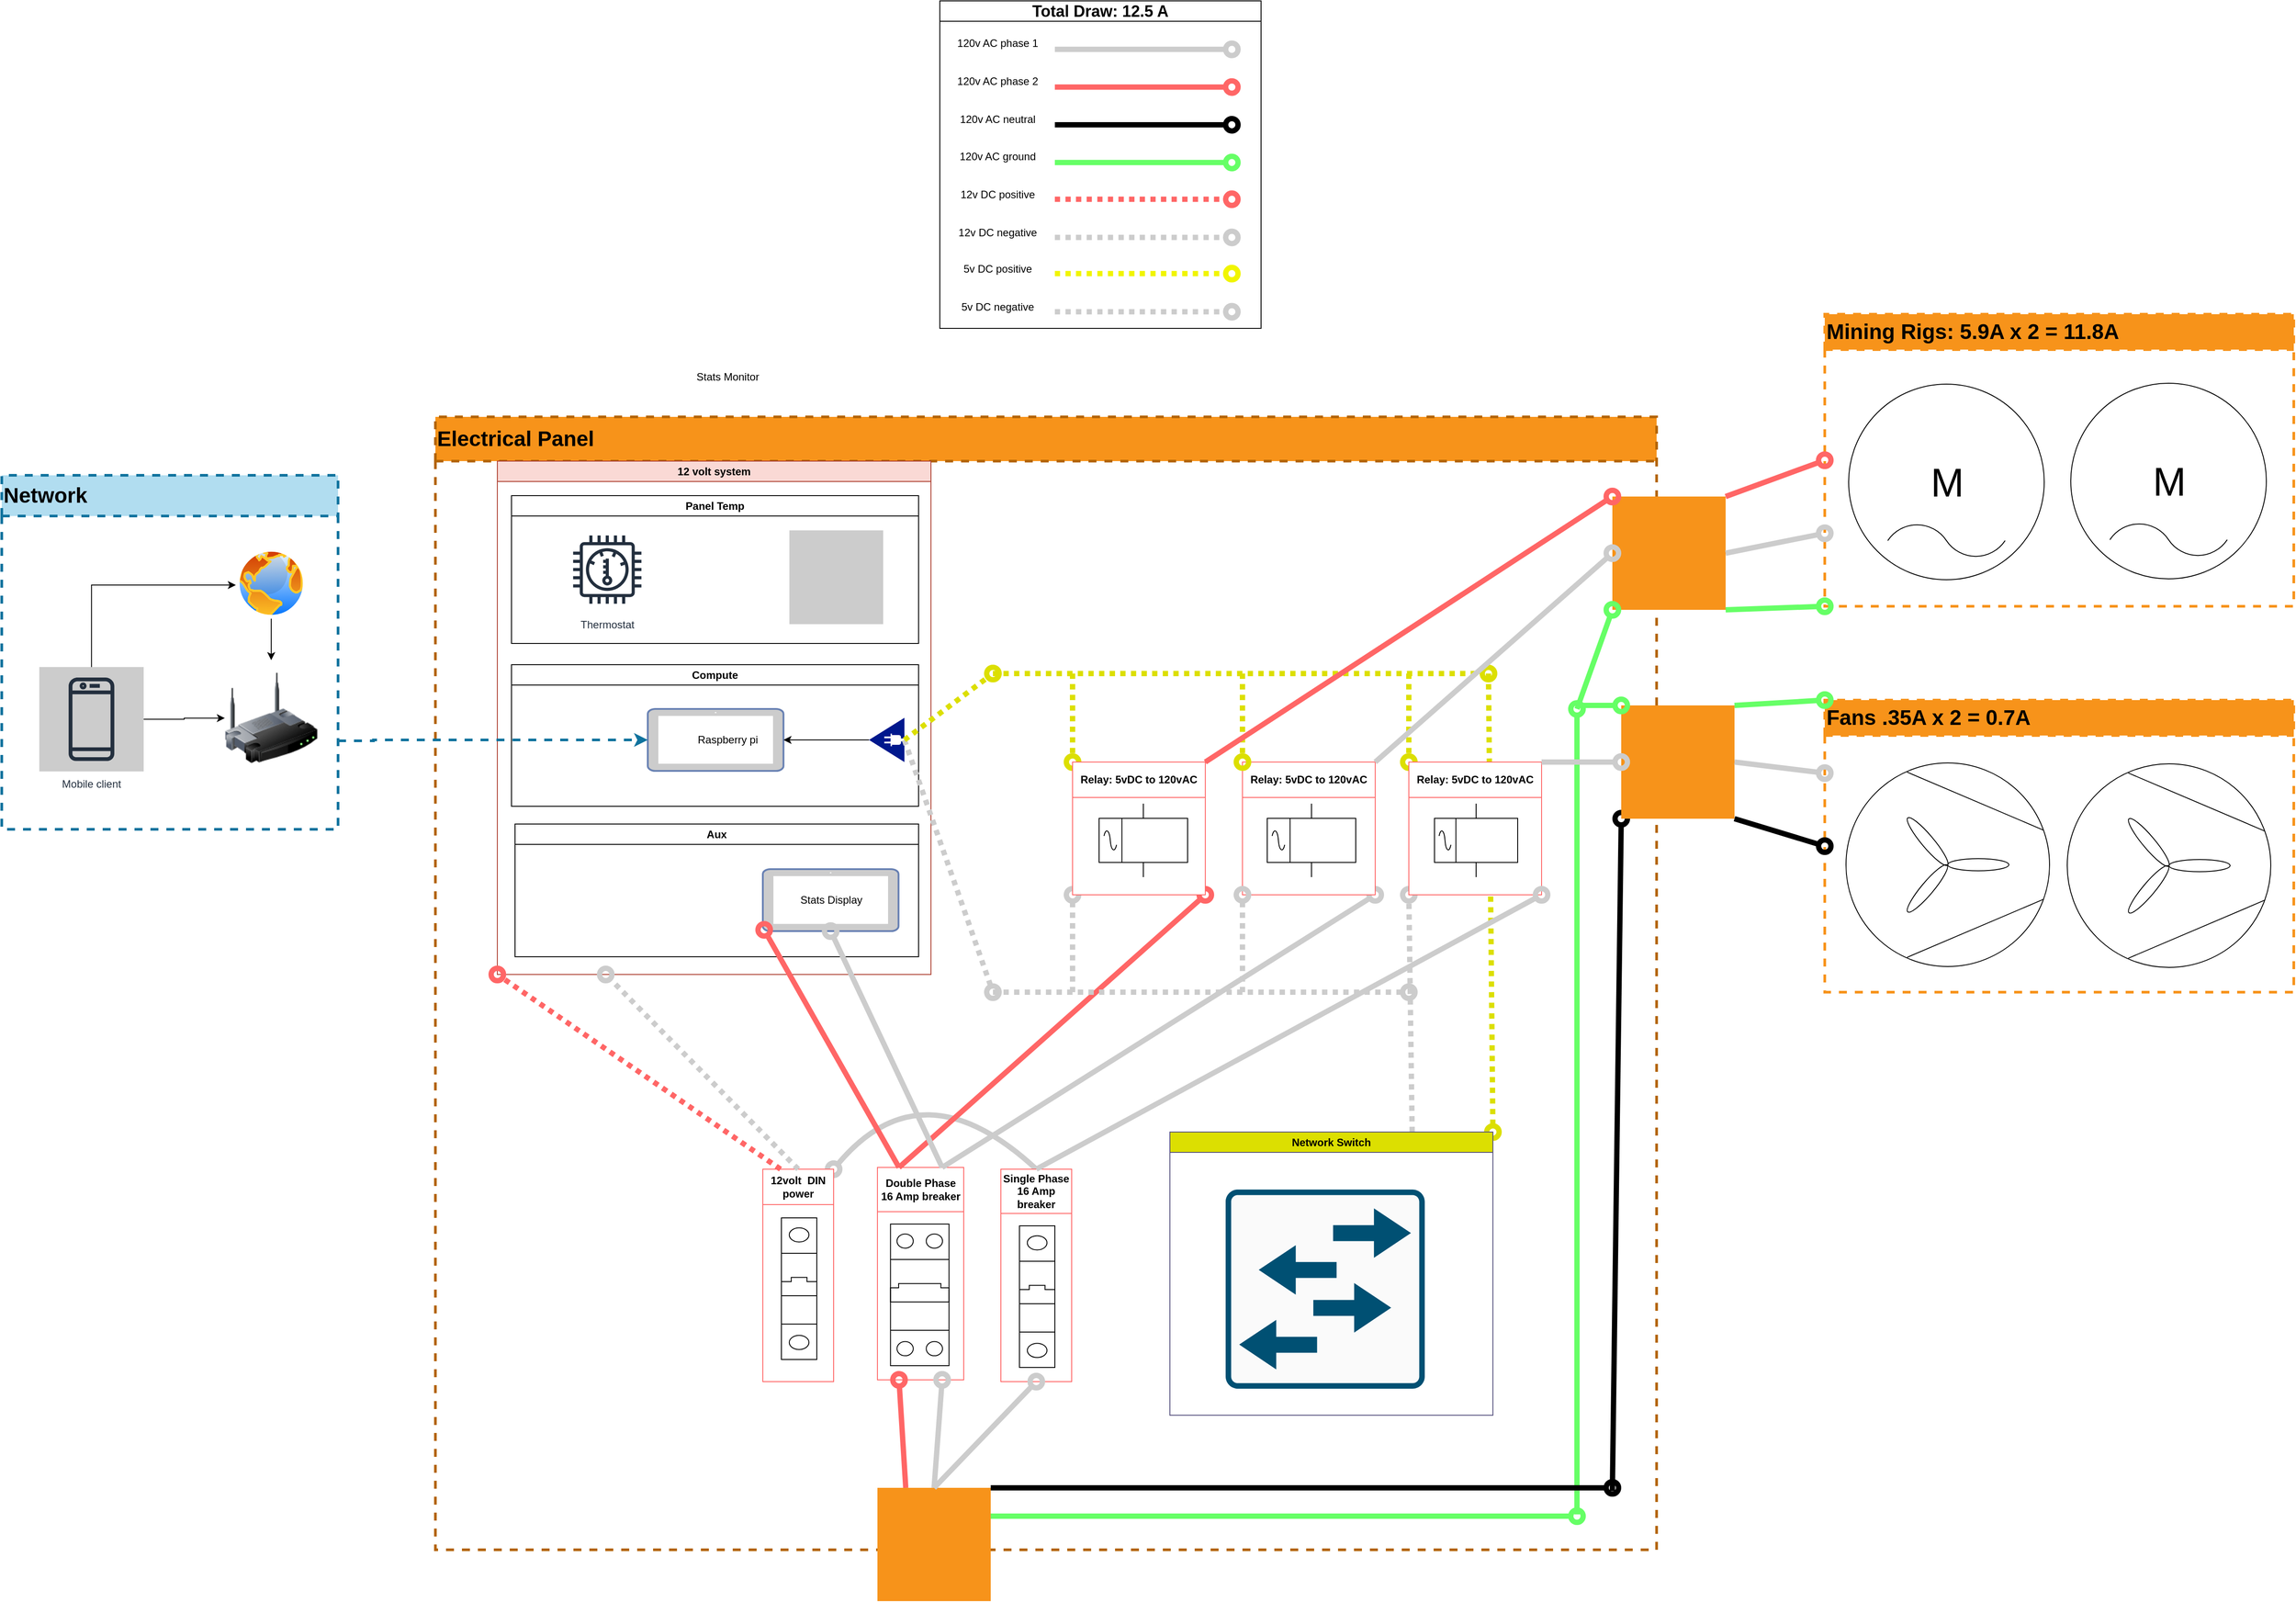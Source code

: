 <mxfile version="22.1.8" type="github">
  <diagram name="Page-1" id="OB3lblQsoEeNs6UiwVJ4">
    <mxGraphModel dx="4908" dy="3341" grid="1" gridSize="10" guides="1" tooltips="1" connect="1" arrows="1" fold="0" page="1" pageScale="1" pageWidth="850" pageHeight="1100" math="0" shadow="0">
      <root>
        <mxCell id="0" />
        <mxCell id="1" parent="0" />
        <mxCell id="lbqxTx1LKzCst7jdHqX2-164" value="&lt;b style=&quot;border-color: var(--border-color); font-size: 18px;&quot;&gt;Total Draw: 12.5 A&lt;/b&gt;" style="swimlane;whiteSpace=wrap;html=1;container=0;swimlaneFillColor=default;movable=0;resizable=0;rotatable=0;deletable=0;editable=0;locked=1;connectable=0;" vertex="1" parent="1">
          <mxGeometry x="-840" y="-1320" width="363" height="370" as="geometry" />
        </mxCell>
        <mxCell id="lbqxTx1LKzCst7jdHqX2-200" value="&lt;font style=&quot;font-size: 24px;&quot;&gt;Electrical Panel&lt;/font&gt;" style="swimlane;whiteSpace=wrap;html=1;dashed=1;strokeColor=#b46504;strokeWidth=3;align=left;swimlaneFillColor=default;startSize=50;fillColor=#F7931A;movable=1;resizable=1;rotatable=1;deletable=1;editable=1;locked=0;connectable=1;" vertex="1" parent="1">
          <mxGeometry x="-1410" y="-850" width="1380" height="1280" as="geometry" />
        </mxCell>
        <mxCell id="lbqxTx1LKzCst7jdHqX2-257" value="" style="edgeStyle=none;orthogonalLoop=1;jettySize=auto;html=1;rounded=0;endArrow=oval;startSize=14;endSize=14;sourcePerimeterSpacing=8;targetPerimeterSpacing=8;curved=1;strokeWidth=6;endFill=0;fillColor=none;strokeColor=#CCCCCC;shadow=0;entryX=1;entryY=0;entryDx=0;entryDy=0;exitX=0.5;exitY=0;exitDx=0;exitDy=0;" edge="1" parent="lbqxTx1LKzCst7jdHqX2-200" source="lbqxTx1LKzCst7jdHqX2-246" target="lbqxTx1LKzCst7jdHqX2-225">
          <mxGeometry width="140" relative="1" as="geometry">
            <mxPoint x="284" y="830" as="sourcePoint" />
            <mxPoint x="70" y="600" as="targetPoint" />
            <Array as="points">
              <mxPoint x="550" y="730" />
            </Array>
          </mxGeometry>
        </mxCell>
        <mxCell id="lbqxTx1LKzCst7jdHqX2-222" value="12 volt system" style="swimlane;whiteSpace=wrap;html=1;strokeColor=#ae4132;fillColor=#fad9d5;swimlaneFillColor=default;movable=1;resizable=1;rotatable=1;deletable=1;editable=1;locked=0;connectable=1;" vertex="1" parent="lbqxTx1LKzCst7jdHqX2-200">
          <mxGeometry x="70" y="50" width="490" height="580" as="geometry" />
        </mxCell>
        <mxCell id="lbqxTx1LKzCst7jdHqX2-198" value="Panel Temp" style="swimlane;whiteSpace=wrap;html=1;container=0;" vertex="1" parent="lbqxTx1LKzCst7jdHqX2-222">
          <mxGeometry x="16" y="39" width="460" height="167.05" as="geometry" />
        </mxCell>
        <mxCell id="lbqxTx1LKzCst7jdHqX2-199" value="Thermostat" style="sketch=0;outlineConnect=0;fontColor=#232F3E;gradientColor=none;strokeColor=#232F3E;fillColor=#ffffff;dashed=0;verticalLabelPosition=bottom;verticalAlign=top;align=center;html=1;fontSize=12;fontStyle=0;aspect=fixed;shape=mxgraph.aws4.resourceIcon;resIcon=mxgraph.aws4.thermostat;container=0;" vertex="1" parent="lbqxTx1LKzCst7jdHqX2-198">
          <mxGeometry x="60" y="35.3" width="96.45" height="96.45" as="geometry" />
        </mxCell>
        <mxCell id="lbqxTx1LKzCst7jdHqX2-175" value="" style="shape=image;html=1;verticalAlign=top;verticalLabelPosition=bottom;labelBackgroundColor=#ffffff;imageAspect=0;aspect=fixed;image=https://cdn1.iconfinder.com/data/icons/bootstrap-vol-2/16/fan-128.png;imageBackground=#CCCCCC;container=0;" vertex="1" parent="lbqxTx1LKzCst7jdHqX2-198">
          <mxGeometry x="314" y="39.22" width="106" height="106" as="geometry" />
        </mxCell>
        <mxCell id="lbqxTx1LKzCst7jdHqX2-197" value="" style="group" vertex="1" connectable="0" parent="lbqxTx1LKzCst7jdHqX2-222">
          <mxGeometry x="16" y="230" width="460" height="160" as="geometry" />
        </mxCell>
        <mxCell id="lbqxTx1LKzCst7jdHqX2-193" value="Compute" style="swimlane;whiteSpace=wrap;html=1;" vertex="1" parent="lbqxTx1LKzCst7jdHqX2-197">
          <mxGeometry width="460.0" height="160" as="geometry" />
        </mxCell>
        <mxCell id="lbqxTx1LKzCst7jdHqX2-191" value="" style="sketch=0;aspect=fixed;pointerEvents=1;shadow=0;dashed=0;html=1;strokeColor=none;labelPosition=center;verticalLabelPosition=bottom;verticalAlign=top;align=center;fillColor=#00188D;shape=mxgraph.mscae.enterprise.plug_and_play;rotation=-180;" vertex="1" parent="lbqxTx1LKzCst7jdHqX2-193">
          <mxGeometry x="404.0" y="60.0" width="40" height="50" as="geometry" />
        </mxCell>
        <mxCell id="lbqxTx1LKzCst7jdHqX2-180" value="" style="fontColor=#0066CC;verticalAlign=top;verticalLabelPosition=bottom;labelPosition=center;align=center;html=1;outlineConnect=0;fillColor=#CCCCCC;strokeColor=#6881B3;gradientColor=none;gradientDirection=north;strokeWidth=2;shape=mxgraph.networks.tablet;movable=1;resizable=1;rotatable=1;deletable=1;editable=1;locked=0;connectable=1;" vertex="1" parent="lbqxTx1LKzCst7jdHqX2-193">
          <mxGeometry x="154.001" y="50" width="153.333" height="70" as="geometry" />
        </mxCell>
        <mxCell id="lbqxTx1LKzCst7jdHqX2-319" style="edgeStyle=orthogonalEdgeStyle;rounded=0;orthogonalLoop=1;jettySize=auto;html=1;exitX=1;exitY=0.5;exitDx=0;exitDy=0;exitPerimeter=0;entryX=1;entryY=0.5;entryDx=0;entryDy=0;entryPerimeter=0;" edge="1" parent="lbqxTx1LKzCst7jdHqX2-193" source="lbqxTx1LKzCst7jdHqX2-191" target="lbqxTx1LKzCst7jdHqX2-180">
          <mxGeometry relative="1" as="geometry" />
        </mxCell>
        <mxCell id="lbqxTx1LKzCst7jdHqX2-182" value="" style="group" vertex="1" connectable="0" parent="lbqxTx1LKzCst7jdHqX2-193">
          <mxGeometry x="194.001" y="50.0" width="153.333" height="70" as="geometry" />
        </mxCell>
        <mxCell id="lbqxTx1LKzCst7jdHqX2-181" value="Raspberry pi" style="text;html=1;align=center;verticalAlign=middle;resizable=1;points=[];autosize=1;strokeColor=none;fillColor=none;movable=1;rotatable=1;deletable=1;editable=1;locked=0;connectable=1;" vertex="1" parent="lbqxTx1LKzCst7jdHqX2-182">
          <mxGeometry x="6.67" y="20" width="86.33" height="30" as="geometry" />
        </mxCell>
        <mxCell id="lbqxTx1LKzCst7jdHqX2-232" value="" style="group" vertex="1" connectable="0" parent="lbqxTx1LKzCst7jdHqX2-222">
          <mxGeometry x="20" y="410" width="456" height="150" as="geometry" />
        </mxCell>
        <mxCell id="lbqxTx1LKzCst7jdHqX2-228" value="Aux" style="swimlane;whiteSpace=wrap;html=1;" vertex="1" parent="lbqxTx1LKzCst7jdHqX2-232">
          <mxGeometry width="456.0" height="150" as="geometry" />
        </mxCell>
        <mxCell id="lbqxTx1LKzCst7jdHqX2-286" value="" style="group" vertex="1" connectable="0" parent="lbqxTx1LKzCst7jdHqX2-228">
          <mxGeometry x="280.001" y="51" width="153.333" height="70" as="geometry" />
        </mxCell>
        <mxCell id="lbqxTx1LKzCst7jdHqX2-287" value="" style="fontColor=#0066CC;verticalAlign=top;verticalLabelPosition=bottom;labelPosition=center;align=center;html=1;outlineConnect=0;fillColor=#CCCCCC;strokeColor=#6881B3;gradientColor=none;gradientDirection=north;strokeWidth=2;shape=mxgraph.networks.tablet;movable=1;resizable=1;rotatable=1;deletable=1;editable=1;locked=0;connectable=1;" vertex="1" parent="lbqxTx1LKzCst7jdHqX2-286">
          <mxGeometry width="153.333" height="70" as="geometry" />
        </mxCell>
        <mxCell id="lbqxTx1LKzCst7jdHqX2-288" value="Stats Display" style="text;html=1;align=center;verticalAlign=middle;resizable=1;points=[];autosize=1;strokeColor=none;fillColor=none;movable=1;rotatable=1;deletable=1;editable=1;locked=0;connectable=1;" vertex="1" parent="lbqxTx1LKzCst7jdHqX2-286">
          <mxGeometry x="31.667" y="20" width="90" height="30" as="geometry" />
        </mxCell>
        <mxCell id="lbqxTx1LKzCst7jdHqX2-53" value="" style="edgeStyle=none;orthogonalLoop=1;jettySize=auto;html=1;rounded=0;endArrow=oval;startSize=14;endSize=14;sourcePerimeterSpacing=8;targetPerimeterSpacing=8;curved=1;strokeWidth=6;endFill=0;strokeColor=#CCCCCC;fillColor=#f5f5f5;dashed=1;entryX=0;entryY=1;entryDx=0;entryDy=0;dashPattern=1 1;" edge="1" parent="lbqxTx1LKzCst7jdHqX2-200" target="lbqxTx1LKzCst7jdHqX2-260">
          <mxGeometry width="140" relative="1" as="geometry">
            <mxPoint x="720" y="650" as="sourcePoint" />
            <mxPoint x="920" y="781.76" as="targetPoint" />
            <Array as="points" />
          </mxGeometry>
        </mxCell>
        <mxCell id="lbqxTx1LKzCst7jdHqX2-55" value="" style="edgeStyle=none;orthogonalLoop=1;jettySize=auto;html=1;rounded=0;endArrow=oval;startSize=14;endSize=14;sourcePerimeterSpacing=8;targetPerimeterSpacing=8;curved=1;strokeWidth=6;endFill=0;strokeColor=#CCCCCC;fillColor=#f5f5f5;dashed=1;entryX=0;entryY=1;entryDx=0;entryDy=0;dashPattern=1 1;exitX=0.75;exitY=0;exitDx=0;exitDy=0;" edge="1" parent="lbqxTx1LKzCst7jdHqX2-200" source="lbqxTx1LKzCst7jdHqX2-316" target="lbqxTx1LKzCst7jdHqX2-275">
          <mxGeometry width="140" relative="1" as="geometry">
            <mxPoint x="1100" y="650" as="sourcePoint" />
            <mxPoint x="1316" y="671.76" as="targetPoint" />
            <Array as="points" />
          </mxGeometry>
        </mxCell>
        <mxCell id="lbqxTx1LKzCst7jdHqX2-56" value="" style="edgeStyle=none;orthogonalLoop=1;jettySize=auto;html=1;rounded=0;endArrow=oval;startSize=14;endSize=14;sourcePerimeterSpacing=8;targetPerimeterSpacing=8;curved=1;strokeWidth=6;endFill=0;strokeColor=#DCDF01;fillColor=#f5f5f5;dashed=1;entryX=0;entryY=0;entryDx=0;entryDy=0;dashPattern=1 1;" edge="1" parent="lbqxTx1LKzCst7jdHqX2-200" target="lbqxTx1LKzCst7jdHqX2-260">
          <mxGeometry width="140" relative="1" as="geometry">
            <mxPoint x="720" y="290" as="sourcePoint" />
            <mxPoint x="818" y="740.76" as="targetPoint" />
            <Array as="points" />
          </mxGeometry>
        </mxCell>
        <mxCell id="lbqxTx1LKzCst7jdHqX2-60" value="" style="edgeStyle=none;orthogonalLoop=1;jettySize=auto;html=1;rounded=0;endArrow=oval;startSize=14;endSize=14;sourcePerimeterSpacing=8;targetPerimeterSpacing=8;curved=1;strokeWidth=6;endFill=0;strokeColor=#DCDF01;fillColor=#f5f5f5;dashed=1;entryX=0;entryY=0;entryDx=0;entryDy=0;dashPattern=1 1;" edge="1" parent="lbqxTx1LKzCst7jdHqX2-200" target="lbqxTx1LKzCst7jdHqX2-275">
          <mxGeometry width="140" relative="1" as="geometry">
            <mxPoint x="1100" y="290" as="sourcePoint" />
            <mxPoint x="1214" y="671.76" as="targetPoint" />
            <Array as="points" />
          </mxGeometry>
        </mxCell>
        <mxCell id="lbqxTx1LKzCst7jdHqX2-245" value="" style="group" vertex="1" connectable="0" parent="lbqxTx1LKzCst7jdHqX2-200">
          <mxGeometry x="639" y="850" width="80" height="240" as="geometry" />
        </mxCell>
        <mxCell id="lbqxTx1LKzCst7jdHqX2-246" value="Single Phase&lt;br&gt;16 Amp breaker" style="swimlane;whiteSpace=wrap;html=1;startSize=50;fillColor=default;strokeColor=#FF6666;swimlaneFillColor=default;" vertex="1" parent="lbqxTx1LKzCst7jdHqX2-245">
          <mxGeometry width="80" height="240" as="geometry" />
        </mxCell>
        <mxCell id="lbqxTx1LKzCst7jdHqX2-247" value="" style="verticalLabelPosition=bottom;dashed=0;shadow=0;html=1;align=center;verticalAlign=top;shape=mxgraph.cabinets.cb_1p;fillColor=default;strokeColor=default;swimlaneFillColor=default;" vertex="1" parent="lbqxTx1LKzCst7jdHqX2-245">
          <mxGeometry x="21" y="64" width="40" height="160" as="geometry" />
        </mxCell>
        <mxCell id="lbqxTx1LKzCst7jdHqX2-248" value="0" style="group" vertex="1" connectable="0" parent="lbqxTx1LKzCst7jdHqX2-200">
          <mxGeometry x="497.52" y="848" width="97.48" height="240" as="geometry" />
        </mxCell>
        <mxCell id="lbqxTx1LKzCst7jdHqX2-249" value="Double Phase&lt;br&gt;16 Amp breaker" style="swimlane;whiteSpace=wrap;html=1;startSize=50;fillColor=default;strokeColor=#FF6666;swimlaneFillColor=default;" vertex="1" parent="lbqxTx1LKzCst7jdHqX2-248">
          <mxGeometry x="2" width="97.48" height="240" as="geometry" />
        </mxCell>
        <mxCell id="lbqxTx1LKzCst7jdHqX2-37" value="" style="edgeStyle=none;orthogonalLoop=1;jettySize=auto;html=1;rounded=0;endArrow=oval;startSize=14;endSize=14;sourcePerimeterSpacing=8;targetPerimeterSpacing=8;curved=1;strokeWidth=6;endFill=0;fillColor=none;strokeColor=#FF6666;shadow=0;exitX=0.25;exitY=0;exitDx=0;exitDy=0;entryX=1;entryY=1;entryDx=0;entryDy=0;" edge="1" parent="lbqxTx1LKzCst7jdHqX2-200" source="lbqxTx1LKzCst7jdHqX2-249" target="lbqxTx1LKzCst7jdHqX2-260">
          <mxGeometry width="140" relative="1" as="geometry">
            <mxPoint x="950" y="975" as="sourcePoint" />
            <mxPoint x="760" y="590" as="targetPoint" />
            <Array as="points" />
          </mxGeometry>
        </mxCell>
        <mxCell id="lbqxTx1LKzCst7jdHqX2-38" value="" style="edgeStyle=none;orthogonalLoop=1;jettySize=auto;html=1;rounded=0;endArrow=oval;startSize=14;endSize=14;sourcePerimeterSpacing=8;targetPerimeterSpacing=8;curved=1;strokeWidth=6;endFill=0;fillColor=none;strokeColor=#CCCCCC;shadow=0;exitX=0.75;exitY=0;exitDx=0;exitDy=0;entryX=1;entryY=1;entryDx=0;entryDy=0;" edge="1" parent="lbqxTx1LKzCst7jdHqX2-200" source="lbqxTx1LKzCst7jdHqX2-249" target="lbqxTx1LKzCst7jdHqX2-271">
          <mxGeometry width="140" relative="1" as="geometry">
            <mxPoint x="990" y="980" as="sourcePoint" />
            <mxPoint x="1100" y="880" as="targetPoint" />
            <Array as="points" />
          </mxGeometry>
        </mxCell>
        <mxCell id="lbqxTx1LKzCst7jdHqX2-241" value="" style="group" vertex="1" connectable="0" parent="lbqxTx1LKzCst7jdHqX2-200">
          <mxGeometry x="370" y="850" width="80" height="240" as="geometry" />
        </mxCell>
        <mxCell id="lbqxTx1LKzCst7jdHqX2-225" value="12volt&amp;nbsp; DIN power" style="swimlane;whiteSpace=wrap;html=1;startSize=40;fillColor=default;strokeColor=#FF6666;swimlaneFillColor=default;" vertex="1" parent="lbqxTx1LKzCst7jdHqX2-241">
          <mxGeometry width="80" height="240" as="geometry" />
        </mxCell>
        <mxCell id="lbqxTx1LKzCst7jdHqX2-238" value="" style="verticalLabelPosition=bottom;dashed=0;shadow=0;html=1;align=center;verticalAlign=top;shape=mxgraph.cabinets.cb_1p;fillColor=default;strokeColor=default;swimlaneFillColor=default;" vertex="1" parent="lbqxTx1LKzCst7jdHqX2-241">
          <mxGeometry x="21" y="55" width="40" height="160" as="geometry" />
        </mxCell>
        <mxCell id="lbqxTx1LKzCst7jdHqX2-258" value="" style="edgeStyle=none;orthogonalLoop=1;jettySize=auto;html=1;rounded=0;endArrow=oval;startSize=14;endSize=14;sourcePerimeterSpacing=8;targetPerimeterSpacing=8;curved=1;strokeWidth=6;endFill=0;strokeColor=#FF6666;fillColor=#f5f5f5;dashed=1;dashPattern=1 1;exitX=0.25;exitY=0;exitDx=0;exitDy=0;entryX=0;entryY=1;entryDx=0;entryDy=0;" edge="1" parent="lbqxTx1LKzCst7jdHqX2-200" source="lbqxTx1LKzCst7jdHqX2-225" target="lbqxTx1LKzCst7jdHqX2-222">
          <mxGeometry width="140" relative="1" as="geometry">
            <mxPoint x="90" y="790" as="sourcePoint" />
            <mxPoint x="120" y="680" as="targetPoint" />
            <Array as="points" />
          </mxGeometry>
        </mxCell>
        <mxCell id="lbqxTx1LKzCst7jdHqX2-259" value="" style="edgeStyle=none;orthogonalLoop=1;jettySize=auto;html=1;rounded=0;endArrow=oval;startSize=14;endSize=14;sourcePerimeterSpacing=8;targetPerimeterSpacing=8;curved=1;strokeWidth=6;endFill=0;strokeColor=#CCCCCC;fillColor=#f5f5f5;dashed=1;dashPattern=1 1;exitX=0.5;exitY=0;exitDx=0;exitDy=0;entryX=0.25;entryY=1;entryDx=0;entryDy=0;" edge="1" parent="lbqxTx1LKzCst7jdHqX2-200" source="lbqxTx1LKzCst7jdHqX2-225" target="lbqxTx1LKzCst7jdHqX2-222">
          <mxGeometry width="140" relative="1" as="geometry">
            <mxPoint x="200" y="735.88" as="sourcePoint" />
            <mxPoint x="160" y="670" as="targetPoint" />
            <Array as="points" />
          </mxGeometry>
        </mxCell>
        <mxCell id="lbqxTx1LKzCst7jdHqX2-260" value="Relay: 5vDC to 120vAC" style="swimlane;whiteSpace=wrap;html=1;startSize=40;swimlaneFillColor=default;strokeColor=#FF6666;" vertex="1" parent="lbqxTx1LKzCst7jdHqX2-200">
          <mxGeometry x="720" y="390" width="150" height="150" as="geometry" />
        </mxCell>
        <mxCell id="lbqxTx1LKzCst7jdHqX2-271" value="Relay: 5vDC to 120vAC" style="swimlane;whiteSpace=wrap;html=1;startSize=40;swimlaneFillColor=default;strokeColor=#FF6666;" vertex="1" parent="lbqxTx1LKzCst7jdHqX2-200">
          <mxGeometry x="912" y="390" width="150" height="150" as="geometry" />
        </mxCell>
        <mxCell id="lbqxTx1LKzCst7jdHqX2-272" value="" style="pointerEvents=1;verticalLabelPosition=bottom;shadow=0;dashed=0;align=center;html=1;verticalAlign=top;shape=mxgraph.electrical.electro-mechanical.relay;swimlaneFillColor=default;strokeColor=#000000;" vertex="1" parent="lbqxTx1LKzCst7jdHqX2-200">
          <mxGeometry x="940" y="437" width="100" height="83" as="geometry" />
        </mxCell>
        <mxCell id="lbqxTx1LKzCst7jdHqX2-273" value="" style="edgeStyle=none;orthogonalLoop=1;jettySize=auto;html=1;rounded=0;endArrow=oval;startSize=14;endSize=14;sourcePerimeterSpacing=8;targetPerimeterSpacing=8;curved=1;strokeWidth=6;endFill=0;strokeColor=#DCDF01;fillColor=#f5f5f5;dashed=1;entryX=0;entryY=0;entryDx=0;entryDy=0;dashPattern=1 1;" edge="1" parent="lbqxTx1LKzCst7jdHqX2-200" target="lbqxTx1LKzCst7jdHqX2-271">
          <mxGeometry width="140" relative="1" as="geometry">
            <mxPoint x="912" y="290" as="sourcePoint" />
            <mxPoint x="922" y="330" as="targetPoint" />
            <Array as="points" />
          </mxGeometry>
        </mxCell>
        <mxCell id="lbqxTx1LKzCst7jdHqX2-274" value="" style="edgeStyle=none;orthogonalLoop=1;jettySize=auto;html=1;rounded=0;endArrow=oval;startSize=14;endSize=14;sourcePerimeterSpacing=8;targetPerimeterSpacing=8;curved=1;strokeWidth=6;endFill=0;strokeColor=#CCCCCC;fillColor=#f5f5f5;dashed=1;entryX=0;entryY=1;entryDx=0;entryDy=0;dashPattern=1 1;" edge="1" parent="lbqxTx1LKzCst7jdHqX2-200" target="lbqxTx1LKzCst7jdHqX2-271">
          <mxGeometry width="140" relative="1" as="geometry">
            <mxPoint x="912" y="650" as="sourcePoint" />
            <mxPoint x="712" y="550" as="targetPoint" />
            <Array as="points" />
          </mxGeometry>
        </mxCell>
        <mxCell id="lbqxTx1LKzCst7jdHqX2-277" value="" style="edgeStyle=none;orthogonalLoop=1;jettySize=auto;html=1;rounded=0;endArrow=oval;startSize=14;endSize=14;sourcePerimeterSpacing=8;targetPerimeterSpacing=8;curved=1;strokeWidth=6;endFill=0;strokeColor=#DCDF01;fillColor=#f5f5f5;dashed=1;dashPattern=1 1;" edge="1" parent="lbqxTx1LKzCst7jdHqX2-200">
          <mxGeometry width="140" relative="1" as="geometry">
            <mxPoint x="630" y="290" as="sourcePoint" />
            <mxPoint x="1190" y="290" as="targetPoint" />
            <Array as="points" />
          </mxGeometry>
        </mxCell>
        <mxCell id="lbqxTx1LKzCst7jdHqX2-278" value="" style="edgeStyle=none;orthogonalLoop=1;jettySize=auto;html=1;rounded=0;endArrow=oval;startSize=14;endSize=14;sourcePerimeterSpacing=8;targetPerimeterSpacing=8;curved=1;strokeWidth=6;endFill=0;strokeColor=#CCCCCC;fillColor=#f5f5f5;dashed=1;dashPattern=1 1;" edge="1" parent="lbqxTx1LKzCst7jdHqX2-200">
          <mxGeometry width="140" relative="1" as="geometry">
            <mxPoint x="630" y="650" as="sourcePoint" />
            <mxPoint x="1100" y="650" as="targetPoint" />
            <Array as="points" />
          </mxGeometry>
        </mxCell>
        <mxCell id="lbqxTx1LKzCst7jdHqX2-279" value="" style="edgeStyle=none;orthogonalLoop=1;jettySize=auto;html=1;rounded=0;endArrow=oval;startSize=14;endSize=14;sourcePerimeterSpacing=8;targetPerimeterSpacing=8;curved=1;strokeWidth=6;endFill=0;strokeColor=#CCCCCC;fillColor=#f5f5f5;dashed=1;dashPattern=1 1;exitX=0;exitY=0.5;exitDx=0;exitDy=0;exitPerimeter=0;" edge="1" parent="lbqxTx1LKzCst7jdHqX2-200" source="lbqxTx1LKzCst7jdHqX2-191">
          <mxGeometry width="140" relative="1" as="geometry">
            <mxPoint x="730" y="660" as="sourcePoint" />
            <mxPoint x="630" y="650" as="targetPoint" />
            <Array as="points" />
          </mxGeometry>
        </mxCell>
        <mxCell id="lbqxTx1LKzCst7jdHqX2-318" value="" style="edgeStyle=none;orthogonalLoop=1;jettySize=auto;html=1;rounded=0;endArrow=oval;startSize=14;endSize=14;sourcePerimeterSpacing=8;targetPerimeterSpacing=8;curved=1;strokeWidth=6;endFill=0;strokeColor=#DCDF01;fillColor=#f5f5f5;dashed=1;dashPattern=1 1;entryX=1;entryY=0;entryDx=0;entryDy=0;" edge="1" parent="lbqxTx1LKzCst7jdHqX2-200" target="lbqxTx1LKzCst7jdHqX2-316">
          <mxGeometry width="140" relative="1" as="geometry">
            <mxPoint x="1190" y="290" as="sourcePoint" />
            <mxPoint x="1200" y="750" as="targetPoint" />
            <Array as="points" />
          </mxGeometry>
        </mxCell>
        <mxCell id="lbqxTx1LKzCst7jdHqX2-280" value="" style="edgeStyle=none;orthogonalLoop=1;jettySize=auto;html=1;rounded=0;endArrow=oval;startSize=14;endSize=14;sourcePerimeterSpacing=8;targetPerimeterSpacing=8;curved=1;strokeWidth=6;endFill=0;strokeColor=#DCDF01;fillColor=#f5f5f5;dashed=1;dashPattern=1 1;exitX=0;exitY=0.5;exitDx=0;exitDy=0;exitPerimeter=0;" edge="1" parent="lbqxTx1LKzCst7jdHqX2-200" source="lbqxTx1LKzCst7jdHqX2-191">
          <mxGeometry width="140" relative="1" as="geometry">
            <mxPoint x="640" y="300" as="sourcePoint" />
            <mxPoint x="630" y="290" as="targetPoint" />
            <Array as="points" />
          </mxGeometry>
        </mxCell>
        <mxCell id="lbqxTx1LKzCst7jdHqX2-289" value="" style="edgeStyle=none;orthogonalLoop=1;jettySize=auto;html=1;rounded=0;endArrow=oval;startSize=14;endSize=14;sourcePerimeterSpacing=8;targetPerimeterSpacing=8;curved=1;strokeWidth=6;endFill=0;fillColor=none;strokeColor=#FF6666;shadow=0;entryX=0.01;entryY=0.98;entryDx=0;entryDy=0;entryPerimeter=0;exitX=0.25;exitY=0;exitDx=0;exitDy=0;" edge="1" parent="lbqxTx1LKzCst7jdHqX2-200" source="lbqxTx1LKzCst7jdHqX2-249" target="lbqxTx1LKzCst7jdHqX2-287">
          <mxGeometry width="140" relative="1" as="geometry">
            <mxPoint x="270" y="840" as="sourcePoint" />
            <mxPoint x="880" y="550" as="targetPoint" />
            <Array as="points" />
          </mxGeometry>
        </mxCell>
        <mxCell id="lbqxTx1LKzCst7jdHqX2-290" value="" style="edgeStyle=none;orthogonalLoop=1;jettySize=auto;html=1;rounded=0;endArrow=oval;startSize=14;endSize=14;sourcePerimeterSpacing=8;targetPerimeterSpacing=8;curved=1;strokeWidth=6;endFill=0;fillColor=none;strokeColor=#CCCCCC;shadow=0;entryX=0.5;entryY=1;entryDx=0;entryDy=0;entryPerimeter=0;exitX=0.75;exitY=0;exitDx=0;exitDy=0;" edge="1" parent="lbqxTx1LKzCst7jdHqX2-200" source="lbqxTx1LKzCst7jdHqX2-249" target="lbqxTx1LKzCst7jdHqX2-287">
          <mxGeometry width="140" relative="1" as="geometry">
            <mxPoint x="320" y="830" as="sourcePoint" />
            <mxPoint x="1072" y="550" as="targetPoint" />
            <Array as="points" />
          </mxGeometry>
        </mxCell>
        <mxCell id="lbqxTx1LKzCst7jdHqX2-275" value="Relay: 5vDC to 120vAC" style="swimlane;whiteSpace=wrap;html=1;startSize=40;swimlaneFillColor=default;strokeColor=#FF6666;" vertex="1" parent="lbqxTx1LKzCst7jdHqX2-200">
          <mxGeometry x="1100" y="390" width="150" height="150" as="geometry" />
        </mxCell>
        <mxCell id="lbqxTx1LKzCst7jdHqX2-234" value="" style="shape=image;html=1;verticalAlign=top;verticalLabelPosition=bottom;imageAspect=0;aspect=fixed;image=https://cdn1.iconfinder.com/data/icons/science-technology-outline-24-px/24/Electrical_plug_plug_plug_connector_plug_in_power_plug-128.png;imageBackground=#F7931A;" vertex="1" parent="lbqxTx1LKzCst7jdHqX2-200">
          <mxGeometry x="499.52" y="1210" width="128" height="128" as="geometry" />
        </mxCell>
        <mxCell id="lbqxTx1LKzCst7jdHqX2-276" value="" style="pointerEvents=1;verticalLabelPosition=bottom;shadow=0;dashed=0;align=center;html=1;verticalAlign=top;shape=mxgraph.electrical.electro-mechanical.relay;swimlaneFillColor=default;strokeColor=#000000;" vertex="1" parent="lbqxTx1LKzCst7jdHqX2-200">
          <mxGeometry x="1129" y="437" width="94" height="83" as="geometry" />
        </mxCell>
        <mxCell id="lbqxTx1LKzCst7jdHqX2-18" value="" style="edgeStyle=none;orthogonalLoop=1;jettySize=auto;html=1;rounded=0;endArrow=oval;startSize=14;endSize=14;sourcePerimeterSpacing=8;targetPerimeterSpacing=8;curved=1;strokeWidth=6;endFill=0;fillColor=none;strokeColor=#CCCCCC;shadow=0;entryX=0.75;entryY=1;entryDx=0;entryDy=0;exitX=0.5;exitY=0;exitDx=0;exitDy=0;" edge="1" parent="lbqxTx1LKzCst7jdHqX2-200" source="lbqxTx1LKzCst7jdHqX2-234" target="lbqxTx1LKzCst7jdHqX2-249">
          <mxGeometry width="140" relative="1" as="geometry">
            <mxPoint x="990" y="1270" as="sourcePoint" />
            <mxPoint x="991" y="1170" as="targetPoint" />
            <Array as="points" />
          </mxGeometry>
        </mxCell>
        <mxCell id="lbqxTx1LKzCst7jdHqX2-16" value="" style="edgeStyle=none;orthogonalLoop=1;jettySize=auto;html=1;rounded=0;endArrow=oval;startSize=14;endSize=14;sourcePerimeterSpacing=8;targetPerimeterSpacing=8;curved=1;strokeWidth=6;endFill=0;fillColor=none;strokeColor=#FF6666;shadow=0;entryX=0.25;entryY=1;entryDx=0;entryDy=0;exitX=0.25;exitY=0;exitDx=0;exitDy=0;" edge="1" parent="lbqxTx1LKzCst7jdHqX2-200" source="lbqxTx1LKzCst7jdHqX2-234" target="lbqxTx1LKzCst7jdHqX2-249">
          <mxGeometry width="140" relative="1" as="geometry">
            <mxPoint x="950" y="1230" as="sourcePoint" />
            <mxPoint x="950" y="1170" as="targetPoint" />
            <Array as="points" />
          </mxGeometry>
        </mxCell>
        <mxCell id="lbqxTx1LKzCst7jdHqX2-21" value="" style="edgeStyle=none;orthogonalLoop=1;jettySize=auto;html=1;rounded=0;endArrow=oval;startSize=14;endSize=14;sourcePerimeterSpacing=8;targetPerimeterSpacing=8;curved=1;strokeWidth=6;endFill=0;fillColor=none;strokeColor=#CCCCCC;shadow=0;entryX=0.5;entryY=1;entryDx=0;entryDy=0;exitX=0.5;exitY=0;exitDx=0;exitDy=0;" edge="1" parent="lbqxTx1LKzCst7jdHqX2-200" source="lbqxTx1LKzCst7jdHqX2-234" target="lbqxTx1LKzCst7jdHqX2-246">
          <mxGeometry width="140" relative="1" as="geometry">
            <mxPoint x="1294" y="1270" as="sourcePoint" />
            <mxPoint x="1290" y="1150" as="targetPoint" />
            <Array as="points" />
          </mxGeometry>
        </mxCell>
        <mxCell id="lbqxTx1LKzCst7jdHqX2-316" value="Network Switch" style="swimlane;whiteSpace=wrap;html=1;fillColor=#DCDF01;strokeColor=#56517e;" vertex="1" parent="lbqxTx1LKzCst7jdHqX2-200">
          <mxGeometry x="830" y="808" width="365" height="320" as="geometry" />
        </mxCell>
        <mxCell id="lbqxTx1LKzCst7jdHqX2-317" value="" style="sketch=0;points=[[0.015,0.015,0],[0.985,0.015,0],[0.985,0.985,0],[0.015,0.985,0],[0.25,0,0],[0.5,0,0],[0.75,0,0],[1,0.25,0],[1,0.5,0],[1,0.75,0],[0.75,1,0],[0.5,1,0],[0.25,1,0],[0,0.75,0],[0,0.5,0],[0,0.25,0]];verticalLabelPosition=bottom;html=1;verticalAlign=top;aspect=fixed;align=center;pointerEvents=1;shape=mxgraph.cisco19.rect;prIcon=workgroup_switch;fillColor=#FAFAFA;strokeColor=#005073;" vertex="1" parent="lbqxTx1LKzCst7jdHqX2-316">
          <mxGeometry x="63" y="65" width="225" height="225" as="geometry" />
        </mxCell>
        <mxCell id="lbqxTx1LKzCst7jdHqX2-41" value="" style="edgeStyle=none;orthogonalLoop=1;jettySize=auto;html=1;rounded=0;endArrow=oval;startSize=14;endSize=14;sourcePerimeterSpacing=8;targetPerimeterSpacing=8;curved=1;strokeWidth=6;endFill=0;fillColor=none;strokeColor=#CCCCCC;shadow=0;exitX=0.5;exitY=0;exitDx=0;exitDy=0;entryX=1;entryY=1;entryDx=0;entryDy=0;" edge="1" parent="lbqxTx1LKzCst7jdHqX2-200" source="lbqxTx1LKzCst7jdHqX2-246" target="lbqxTx1LKzCst7jdHqX2-275">
          <mxGeometry width="140" relative="1" as="geometry">
            <mxPoint x="1294.91" y="943" as="sourcePoint" />
            <mxPoint x="1190" y="580" as="targetPoint" />
            <Array as="points" />
          </mxGeometry>
        </mxCell>
        <mxCell id="lbqxTx1LKzCst7jdHqX2-46" value="" style="edgeStyle=none;orthogonalLoop=1;jettySize=auto;html=1;rounded=0;endArrow=oval;startSize=14;endSize=14;sourcePerimeterSpacing=8;targetPerimeterSpacing=8;curved=1;strokeWidth=6;endFill=0;strokeColor=#000000;fillColor=#f5f5f5;entryX=0;entryY=1;entryDx=0;entryDy=0;" edge="1" parent="1" target="lbqxTx1LKzCst7jdHqX2-235">
          <mxGeometry width="140" relative="1" as="geometry">
            <mxPoint x="-80" y="363.72" as="sourcePoint" />
            <mxPoint x="-80" y="-480.0" as="targetPoint" />
            <Array as="points" />
          </mxGeometry>
        </mxCell>
        <mxCell id="lbqxTx1LKzCst7jdHqX2-50" value="" style="edgeStyle=none;orthogonalLoop=1;jettySize=auto;html=1;rounded=0;endArrow=oval;startSize=14;endSize=14;sourcePerimeterSpacing=8;targetPerimeterSpacing=8;curved=1;strokeWidth=6;endFill=0;strokeColor=#66FF66;fillColor=#f5f5f5;exitX=1;exitY=0.25;exitDx=0;exitDy=0;" edge="1" parent="1" source="lbqxTx1LKzCst7jdHqX2-234">
          <mxGeometry width="140" relative="1" as="geometry">
            <mxPoint x="12" y="500" as="sourcePoint" />
            <mxPoint x="-120" y="392" as="targetPoint" />
            <Array as="points" />
          </mxGeometry>
        </mxCell>
        <mxCell id="lbqxTx1LKzCst7jdHqX2-233" value="" style="group;movable=1;resizable=1;rotatable=1;deletable=1;editable=1;locked=0;connectable=1;" vertex="1" connectable="0" parent="1">
          <mxGeometry x="-1900" y="-784" width="380" height="400" as="geometry" />
        </mxCell>
        <mxCell id="lbqxTx1LKzCst7jdHqX2-209" value="&lt;font style=&quot;font-size: 24px;&quot;&gt;Network&lt;/font&gt;" style="swimlane;whiteSpace=wrap;html=1;dashed=1;strokeColor=#10739e;strokeWidth=3;align=left;swimlaneFillColor=default;startSize=46;fillColor=#b1ddf0;movable=1;resizable=1;rotatable=1;deletable=1;editable=1;locked=0;connectable=1;" vertex="1" parent="lbqxTx1LKzCst7jdHqX2-233">
          <mxGeometry width="380" height="400" as="geometry" />
        </mxCell>
        <mxCell id="lbqxTx1LKzCst7jdHqX2-188" style="edgeStyle=orthogonalEdgeStyle;rounded=0;orthogonalLoop=1;jettySize=auto;html=1;entryX=0;entryY=0.5;entryDx=0;entryDy=0;movable=1;resizable=1;rotatable=1;deletable=1;editable=1;locked=0;connectable=1;" edge="1" parent="lbqxTx1LKzCst7jdHqX2-233">
          <mxGeometry relative="1" as="geometry">
            <mxPoint x="101.385" y="218.673" as="sourcePoint" />
            <mxPoint x="264.48" y="124.0" as="targetPoint" />
            <Array as="points">
              <mxPoint x="101" y="124" />
            </Array>
          </mxGeometry>
        </mxCell>
        <mxCell id="lbqxTx1LKzCst7jdHqX2-171" value="Mobile client" style="sketch=0;outlineConnect=0;fontColor=#232F3E;gradientColor=none;strokeColor=#232F3E;fillColor=#CCCCCC;dashed=0;verticalLabelPosition=bottom;verticalAlign=top;align=center;html=1;fontSize=12;fontStyle=0;aspect=fixed;shape=mxgraph.aws4.resourceIcon;resIcon=mxgraph.aws4.mobile_client;container=0;movable=1;resizable=1;rotatable=1;deletable=1;editable=1;locked=0;connectable=1;" vertex="1" parent="lbqxTx1LKzCst7jdHqX2-233">
          <mxGeometry x="42.414" y="216.673" width="117.931" height="117.931" as="geometry" />
        </mxCell>
        <mxCell id="lbqxTx1LKzCst7jdHqX2-184" value="" style="image;html=1;image=img/lib/clip_art/networking/Wireless_Router_128x128.png;container=0;movable=1;resizable=1;rotatable=1;deletable=1;editable=1;locked=0;connectable=1;" vertex="1" parent="lbqxTx1LKzCst7jdHqX2-233">
          <mxGeometry x="252.069" y="208.853" width="104.828" height="130.872" as="geometry" />
        </mxCell>
        <mxCell id="lbqxTx1LKzCst7jdHqX2-219" style="edgeStyle=orthogonalEdgeStyle;rounded=0;orthogonalLoop=1;jettySize=auto;html=1;movable=1;resizable=1;rotatable=1;deletable=1;editable=1;locked=0;connectable=1;" edge="1" parent="lbqxTx1LKzCst7jdHqX2-233" source="lbqxTx1LKzCst7jdHqX2-171" target="lbqxTx1LKzCst7jdHqX2-184">
          <mxGeometry relative="1" as="geometry" />
        </mxCell>
        <mxCell id="lbqxTx1LKzCst7jdHqX2-216" value="" style="edgeStyle=orthogonalEdgeStyle;rounded=0;orthogonalLoop=1;jettySize=auto;html=1;movable=1;resizable=1;rotatable=1;deletable=1;editable=1;locked=0;connectable=1;" edge="1" parent="lbqxTx1LKzCst7jdHqX2-233" target="lbqxTx1LKzCst7jdHqX2-215">
          <mxGeometry relative="1" as="geometry">
            <mxPoint x="304.483" y="102.404" as="sourcePoint" />
            <mxPoint x="304" y="209" as="targetPoint" />
          </mxGeometry>
        </mxCell>
        <mxCell id="lbqxTx1LKzCst7jdHqX2-218" style="edgeStyle=orthogonalEdgeStyle;rounded=0;orthogonalLoop=1;jettySize=auto;html=1;movable=1;resizable=1;rotatable=1;deletable=1;editable=1;locked=0;connectable=1;" edge="1" parent="lbqxTx1LKzCst7jdHqX2-233" source="lbqxTx1LKzCst7jdHqX2-215" target="lbqxTx1LKzCst7jdHqX2-184">
          <mxGeometry relative="1" as="geometry" />
        </mxCell>
        <mxCell id="lbqxTx1LKzCst7jdHqX2-215" value="" style="image;aspect=fixed;perimeter=ellipsePerimeter;html=1;align=center;shadow=0;dashed=0;spacingTop=3;image=img/lib/active_directory/internet_globe.svg;movable=1;resizable=1;rotatable=1;deletable=1;editable=1;locked=0;connectable=1;" vertex="1" parent="lbqxTx1LKzCst7jdHqX2-233">
          <mxGeometry x="264.48" y="82" width="80" height="80" as="geometry" />
        </mxCell>
        <mxCell id="lbqxTx1LKzCst7jdHqX2-235" value="" style="shape=image;html=1;verticalAlign=top;verticalLabelPosition=bottom;imageAspect=0;aspect=fixed;image=https://cdn1.iconfinder.com/data/icons/science-technology-outline-24-px/24/Electrical_plug_plug_plug_connector_plug_in_power_plug-128.png;imageBackground=#F7931A;" vertex="1" parent="1">
          <mxGeometry x="-70" y="-524" width="128" height="128" as="geometry" />
        </mxCell>
        <mxCell id="lbqxTx1LKzCst7jdHqX2-251" value="" style="group" vertex="1" connectable="0" parent="1">
          <mxGeometry x="-895.73" y="62" width="70.25" height="160" as="geometry" />
        </mxCell>
        <mxCell id="lbqxTx1LKzCst7jdHqX2-252" value="" style="verticalLabelPosition=bottom;dashed=0;shadow=0;html=1;align=center;verticalAlign=top;shape=mxgraph.cabinets.cb_2p;" vertex="1" parent="lbqxTx1LKzCst7jdHqX2-251">
          <mxGeometry width="66.118" height="160" as="geometry" />
        </mxCell>
        <mxCell id="lbqxTx1LKzCst7jdHqX2-7" value="" style="pointerEvents=1;verticalLabelPosition=bottom;shadow=0;dashed=0;align=center;html=1;verticalAlign=top;shape=mxgraph.electrical.electro-mechanical.relay;swimlaneFillColor=default;strokeColor=#000000;" vertex="1" parent="1">
          <mxGeometry x="-660" y="-413" width="100" height="83" as="geometry" />
        </mxCell>
        <mxCell id="lbqxTx1LKzCst7jdHqX2-236" value="" style="shape=image;html=1;verticalAlign=top;verticalLabelPosition=bottom;imageAspect=0;aspect=fixed;image=https://cdn1.iconfinder.com/data/icons/science-technology-outline-24-px/24/Electrical_plug_plug_plug_connector_plug_in_power_plug-128.png;imageBackground=#F7931A;" vertex="1" parent="1">
          <mxGeometry x="-80" y="-760" width="128" height="128" as="geometry" />
        </mxCell>
        <mxCell id="lbqxTx1LKzCst7jdHqX2-39" value="" style="edgeStyle=none;orthogonalLoop=1;jettySize=auto;html=1;rounded=0;endArrow=oval;startSize=14;endSize=14;sourcePerimeterSpacing=8;targetPerimeterSpacing=8;curved=1;strokeWidth=6;endFill=0;fillColor=none;strokeColor=#FF6666;shadow=0;entryX=0;entryY=0;entryDx=0;entryDy=0;exitX=1;exitY=0;exitDx=0;exitDy=0;" edge="1" parent="1" source="lbqxTx1LKzCst7jdHqX2-260" target="lbqxTx1LKzCst7jdHqX2-236">
          <mxGeometry width="140" relative="1" as="geometry">
            <mxPoint x="-420" y="-310" as="sourcePoint" />
            <mxPoint x="490" y="-439.69" as="targetPoint" />
            <Array as="points" />
          </mxGeometry>
        </mxCell>
        <mxCell id="lbqxTx1LKzCst7jdHqX2-40" value="" style="edgeStyle=none;orthogonalLoop=1;jettySize=auto;html=1;rounded=0;endArrow=oval;startSize=14;endSize=14;sourcePerimeterSpacing=8;targetPerimeterSpacing=8;curved=1;strokeWidth=6;endFill=0;fillColor=none;strokeColor=#CCCCCC;shadow=0;entryX=0;entryY=0.5;entryDx=0;entryDy=0;exitX=1;exitY=0;exitDx=0;exitDy=0;" edge="1" parent="1" source="lbqxTx1LKzCst7jdHqX2-271" target="lbqxTx1LKzCst7jdHqX2-236">
          <mxGeometry width="140" relative="1" as="geometry">
            <mxPoint x="-330" y="-228.24" as="sourcePoint" />
            <mxPoint x="590" y="-439.69" as="targetPoint" />
            <Array as="points" />
          </mxGeometry>
        </mxCell>
        <mxCell id="lbqxTx1LKzCst7jdHqX2-283" value="" style="edgeStyle=none;orthogonalLoop=1;jettySize=auto;html=1;rounded=0;endArrow=oval;startSize=14;endSize=14;sourcePerimeterSpacing=8;targetPerimeterSpacing=8;curved=1;strokeWidth=6;endFill=0;strokeColor=#66FF66;fillColor=#f5f5f5;entryX=0;entryY=0;entryDx=0;entryDy=0;" edge="1" parent="1" target="lbqxTx1LKzCst7jdHqX2-235">
          <mxGeometry width="140" relative="1" as="geometry">
            <mxPoint x="-120" y="-524" as="sourcePoint" />
            <mxPoint x="-110" y="-430" as="targetPoint" />
            <Array as="points" />
          </mxGeometry>
        </mxCell>
        <mxCell id="lbqxTx1LKzCst7jdHqX2-285" value="" style="edgeStyle=none;orthogonalLoop=1;jettySize=auto;html=1;rounded=0;endArrow=oval;startSize=14;endSize=14;sourcePerimeterSpacing=8;targetPerimeterSpacing=8;curved=1;strokeWidth=6;endFill=0;strokeColor=#66FF66;fillColor=#f5f5f5;entryX=0;entryY=1;entryDx=0;entryDy=0;" edge="1" parent="1" target="lbqxTx1LKzCst7jdHqX2-236">
          <mxGeometry width="140" relative="1" as="geometry">
            <mxPoint x="-120" y="-520" as="sourcePoint" />
            <mxPoint x="-70" y="-432" as="targetPoint" />
            <Array as="points" />
          </mxGeometry>
        </mxCell>
        <mxCell id="lbqxTx1LKzCst7jdHqX2-229" value="" style="group" vertex="1" connectable="0" parent="1">
          <mxGeometry x="-1260" y="-1020" width="540" height="250" as="geometry" />
        </mxCell>
        <mxCell id="lbqxTx1LKzCst7jdHqX2-231" value="Stats Monitor" style="text;html=1;align=center;verticalAlign=middle;resizable=1;points=[];autosize=1;strokeColor=none;fillColor=none;movable=1;rotatable=1;deletable=1;editable=1;locked=0;connectable=1;" vertex="1" parent="lbqxTx1LKzCst7jdHqX2-229">
          <mxGeometry x="21.822" y="71.429" width="316.957" height="107.143" as="geometry" />
        </mxCell>
        <mxCell id="lbqxTx1LKzCst7jdHqX2-1" value="" style="edgeStyle=none;orthogonalLoop=1;jettySize=auto;html=1;rounded=0;endArrow=oval;startSize=14;endSize=14;sourcePerimeterSpacing=8;targetPerimeterSpacing=8;curved=1;strokeWidth=6;endFill=0;strokeColor=#000000;fillColor=#f5f5f5;movable=0;resizable=0;rotatable=0;deletable=0;editable=0;locked=1;connectable=0;" edge="1" parent="1">
          <mxGeometry width="140" relative="1" as="geometry">
            <mxPoint x="-710" y="-1180.023" as="sourcePoint" />
            <mxPoint x="-510" y="-1180.023" as="targetPoint" />
            <Array as="points" />
          </mxGeometry>
        </mxCell>
        <mxCell id="lbqxTx1LKzCst7jdHqX2-3" value="" style="edgeStyle=none;orthogonalLoop=1;jettySize=auto;html=1;rounded=0;endArrow=oval;startSize=14;endSize=14;sourcePerimeterSpacing=8;targetPerimeterSpacing=8;curved=1;strokeWidth=6;endFill=0;strokeColor=#FF6666;fillColor=#f5f5f5;movable=0;resizable=0;rotatable=0;deletable=0;editable=0;locked=1;connectable=0;" edge="1" parent="1">
          <mxGeometry width="140" relative="1" as="geometry">
            <mxPoint x="-710" y="-1222.638" as="sourcePoint" />
            <mxPoint x="-510" y="-1222.638" as="targetPoint" />
            <Array as="points" />
          </mxGeometry>
        </mxCell>
        <mxCell id="lbqxTx1LKzCst7jdHqX2-4" value="" style="edgeStyle=none;orthogonalLoop=1;jettySize=auto;html=1;rounded=0;endArrow=oval;startSize=14;endSize=14;sourcePerimeterSpacing=8;targetPerimeterSpacing=8;curved=1;strokeWidth=6;endFill=0;strokeColor=#66FF66;fillColor=#f5f5f5;movable=0;resizable=0;rotatable=0;deletable=0;editable=0;locked=1;connectable=0;" edge="1" parent="1">
          <mxGeometry width="140" relative="1" as="geometry">
            <mxPoint x="-710" y="-1137.408" as="sourcePoint" />
            <mxPoint x="-510" y="-1137.408" as="targetPoint" />
            <Array as="points" />
          </mxGeometry>
        </mxCell>
        <mxCell id="lbqxTx1LKzCst7jdHqX2-11" value="" style="edgeStyle=none;orthogonalLoop=1;jettySize=auto;html=1;rounded=0;endArrow=oval;startSize=14;endSize=14;sourcePerimeterSpacing=8;targetPerimeterSpacing=8;curved=1;strokeWidth=6;endFill=0;fillColor=none;strokeColor=#CCCCCC;shadow=0;movable=0;resizable=0;rotatable=0;deletable=0;editable=0;locked=1;connectable=0;" edge="1" parent="1">
          <mxGeometry width="140" relative="1" as="geometry">
            <mxPoint x="-710" y="-1265.254" as="sourcePoint" />
            <mxPoint x="-510" y="-1265.254" as="targetPoint" />
            <Array as="points" />
          </mxGeometry>
        </mxCell>
        <mxCell id="lbqxTx1LKzCst7jdHqX2-25" value="" style="edgeStyle=none;orthogonalLoop=1;jettySize=auto;html=1;rounded=0;endArrow=oval;startSize=14;endSize=14;sourcePerimeterSpacing=8;targetPerimeterSpacing=8;curved=1;strokeWidth=6;endFill=0;strokeColor=#FF6666;fillColor=#f5f5f5;dashed=1;dashPattern=1 1;movable=0;resizable=0;rotatable=0;deletable=0;editable=0;locked=1;connectable=0;" edge="1" parent="1">
          <mxGeometry width="140" relative="1" as="geometry">
            <mxPoint x="-710" y="-1095.858" as="sourcePoint" />
            <mxPoint x="-510" y="-1095.858" as="targetPoint" />
            <Array as="points" />
          </mxGeometry>
        </mxCell>
        <mxCell id="lbqxTx1LKzCst7jdHqX2-27" value="120v AC phase 1" style="text;html=1;align=center;verticalAlign=middle;resizable=0;points=[];autosize=1;strokeColor=none;fillColor=none;container=0;movable=0;rotatable=0;deletable=0;editable=0;locked=1;connectable=0;" vertex="1" parent="1">
          <mxGeometry x="-830" y="-1286.562" width="110" height="30" as="geometry" />
        </mxCell>
        <mxCell id="lbqxTx1LKzCst7jdHqX2-28" value="120v AC phase 2" style="text;html=1;align=center;verticalAlign=middle;resizable=0;points=[];autosize=1;strokeColor=none;fillColor=none;container=0;movable=0;rotatable=0;deletable=0;editable=0;locked=1;connectable=0;" vertex="1" parent="1">
          <mxGeometry x="-830" y="-1243.946" width="110" height="30" as="geometry" />
        </mxCell>
        <mxCell id="lbqxTx1LKzCst7jdHqX2-29" value="120v AC neutral" style="text;html=1;align=center;verticalAlign=middle;resizable=0;points=[];autosize=1;strokeColor=none;fillColor=none;container=0;movable=0;rotatable=0;deletable=0;editable=0;locked=1;connectable=0;" vertex="1" parent="1">
          <mxGeometry x="-830" y="-1201.331" width="110" height="30" as="geometry" />
        </mxCell>
        <mxCell id="lbqxTx1LKzCst7jdHqX2-30" value="120v AC ground" style="text;html=1;align=center;verticalAlign=middle;resizable=0;points=[];autosize=1;strokeColor=none;fillColor=none;container=0;movable=0;rotatable=0;deletable=0;editable=0;locked=1;connectable=0;" vertex="1" parent="1">
          <mxGeometry x="-830" y="-1158.715" width="110" height="30" as="geometry" />
        </mxCell>
        <mxCell id="lbqxTx1LKzCst7jdHqX2-31" value="12v DC positive" style="text;html=1;align=center;verticalAlign=middle;resizable=0;points=[];autosize=1;strokeColor=none;fillColor=none;container=0;movable=0;rotatable=0;deletable=0;editable=0;locked=1;connectable=0;" vertex="1" parent="1">
          <mxGeometry x="-830" y="-1116.1" width="110" height="30" as="geometry" />
        </mxCell>
        <mxCell id="lbqxTx1LKzCst7jdHqX2-32" value="12v DC negative" style="text;html=1;align=center;verticalAlign=middle;resizable=0;points=[];autosize=1;strokeColor=none;fillColor=none;container=0;movable=0;rotatable=0;deletable=0;editable=0;locked=1;connectable=0;" vertex="1" parent="1">
          <mxGeometry x="-830" y="-1073.485" width="110" height="30" as="geometry" />
        </mxCell>
        <mxCell id="lbqxTx1LKzCst7jdHqX2-44" value="" style="edgeStyle=none;orthogonalLoop=1;jettySize=auto;html=1;rounded=0;endArrow=oval;startSize=14;endSize=14;sourcePerimeterSpacing=8;targetPerimeterSpacing=8;curved=1;strokeWidth=6;endFill=0;strokeColor=#CCCCCC;fillColor=#f5f5f5;dashed=1;dashPattern=1 1;movable=0;resizable=0;rotatable=0;deletable=0;editable=0;locked=1;connectable=0;" edge="1" parent="1">
          <mxGeometry width="140" relative="1" as="geometry">
            <mxPoint x="-710" y="-1052.805" as="sourcePoint" />
            <mxPoint x="-510" y="-1052.805" as="targetPoint" />
            <Array as="points" />
          </mxGeometry>
        </mxCell>
        <mxCell id="lbqxTx1LKzCst7jdHqX2-292" value="" style="edgeStyle=none;orthogonalLoop=1;jettySize=auto;html=1;rounded=0;endArrow=oval;startSize=14;endSize=14;sourcePerimeterSpacing=8;targetPerimeterSpacing=8;curved=1;strokeWidth=6;endFill=0;strokeColor=#f1f500;fillColor=#f5f5f5;dashed=1;dashPattern=1 1;movable=0;resizable=0;rotatable=0;deletable=0;editable=0;locked=1;connectable=0;" edge="1" parent="1">
          <mxGeometry width="140" relative="1" as="geometry">
            <mxPoint x="-710" y="-1011.858" as="sourcePoint" />
            <mxPoint x="-510" y="-1011.858" as="targetPoint" />
            <Array as="points" />
          </mxGeometry>
        </mxCell>
        <mxCell id="lbqxTx1LKzCst7jdHqX2-293" value="5v DC positive" style="text;html=1;align=center;verticalAlign=middle;resizable=0;points=[];autosize=1;strokeColor=none;fillColor=none;container=0;movable=0;rotatable=0;deletable=0;editable=0;locked=1;connectable=0;" vertex="1" parent="1">
          <mxGeometry x="-825" y="-1032.1" width="100" height="30" as="geometry" />
        </mxCell>
        <mxCell id="lbqxTx1LKzCst7jdHqX2-294" value="5v DC negative" style="text;html=1;align=center;verticalAlign=middle;resizable=0;points=[];autosize=1;strokeColor=none;fillColor=none;container=0;movable=0;rotatable=0;deletable=0;editable=0;locked=1;connectable=0;" vertex="1" parent="1">
          <mxGeometry x="-830" y="-989.485" width="110" height="30" as="geometry" />
        </mxCell>
        <mxCell id="lbqxTx1LKzCst7jdHqX2-295" value="" style="edgeStyle=none;orthogonalLoop=1;jettySize=auto;html=1;rounded=0;endArrow=oval;startSize=14;endSize=14;sourcePerimeterSpacing=8;targetPerimeterSpacing=8;curved=1;strokeWidth=6;endFill=0;strokeColor=#CCCCCC;fillColor=#f5f5f5;dashed=1;dashPattern=1 1;movable=0;resizable=0;rotatable=0;deletable=0;editable=0;locked=1;connectable=0;" edge="1" parent="1">
          <mxGeometry width="140" relative="1" as="geometry">
            <mxPoint x="-710" y="-968.806" as="sourcePoint" />
            <mxPoint x="-510" y="-968.806" as="targetPoint" />
            <Array as="points" />
          </mxGeometry>
        </mxCell>
        <mxCell id="lbqxTx1LKzCst7jdHqX2-64" value="" style="edgeStyle=none;orthogonalLoop=1;jettySize=auto;html=1;rounded=0;endArrow=oval;startSize=14;endSize=14;sourcePerimeterSpacing=8;targetPerimeterSpacing=8;curved=1;strokeWidth=6;endFill=0;strokeColor=#66FF66;fillColor=#f5f5f5;" edge="1" parent="1">
          <mxGeometry width="140" relative="1" as="geometry">
            <mxPoint x="-120" y="390" as="sourcePoint" />
            <mxPoint x="-120" y="-520" as="targetPoint" />
            <Array as="points" />
          </mxGeometry>
        </mxCell>
        <mxCell id="lbqxTx1LKzCst7jdHqX2-303" value="&lt;span style=&quot;font-size: 24px;&quot;&gt;Fans .35A x 2 = 0.7A&lt;/span&gt;" style="swimlane;whiteSpace=wrap;html=1;fillColor=#F7931A;swimlaneFillColor=default;dashed=1;strokeColor=#F7931A;strokeWidth=3;align=left;startSize=40;" vertex="1" parent="1">
          <mxGeometry x="160" y="-530" width="530" height="330" as="geometry" />
        </mxCell>
        <mxCell id="lbqxTx1LKzCst7jdHqX2-24" value="" style="verticalLabelPosition=bottom;outlineConnect=0;align=center;dashed=0;html=1;verticalAlign=top;shape=mxgraph.pid2misc.fan;fanType=common;container=0;" vertex="1" parent="lbqxTx1LKzCst7jdHqX2-303">
          <mxGeometry x="24" y="71" width="230" height="230" as="geometry" />
        </mxCell>
        <mxCell id="lbqxTx1LKzCst7jdHqX2-306" value="" style="verticalLabelPosition=bottom;outlineConnect=0;align=center;dashed=0;html=1;verticalAlign=top;shape=mxgraph.pid2misc.fan;fanType=common;container=0;" vertex="1" parent="lbqxTx1LKzCst7jdHqX2-303">
          <mxGeometry x="274" y="72" width="230" height="230" as="geometry" />
        </mxCell>
        <mxCell id="lbqxTx1LKzCst7jdHqX2-307" value="" style="group" vertex="1" connectable="0" parent="1">
          <mxGeometry x="160" y="-966" width="530" height="330" as="geometry" />
        </mxCell>
        <mxCell id="lbqxTx1LKzCst7jdHqX2-301" value="&lt;font style=&quot;font-size: 24px;&quot;&gt;Mining Rigs: 5.9A x 2 = 11.8A&lt;/font&gt;" style="swimlane;whiteSpace=wrap;html=1;fillColor=#F7931A;swimlaneFillColor=default;dashed=1;strokeColor=#F7931A;strokeWidth=3;align=left;startSize=40;" vertex="1" parent="lbqxTx1LKzCst7jdHqX2-307">
          <mxGeometry width="530" height="330" as="geometry" />
        </mxCell>
        <mxCell id="lbqxTx1LKzCst7jdHqX2-79" value="M" style="dashed=0;outlineConnect=0;align=center;html=1;shape=mxgraph.pid.engines.electric_motor_(ac);fontSize=45;" vertex="1" parent="lbqxTx1LKzCst7jdHqX2-307">
          <mxGeometry x="27" y="79" width="221" height="221" as="geometry" />
        </mxCell>
        <mxCell id="lbqxTx1LKzCst7jdHqX2-302" value="M" style="dashed=0;outlineConnect=0;align=center;html=1;shape=mxgraph.pid.engines.electric_motor_(ac);fontSize=45;" vertex="1" parent="lbqxTx1LKzCst7jdHqX2-307">
          <mxGeometry x="278" y="78" width="221" height="221" as="geometry" />
        </mxCell>
        <mxCell id="lbqxTx1LKzCst7jdHqX2-308" value="" style="edgeStyle=none;orthogonalLoop=1;jettySize=auto;html=1;rounded=0;endArrow=oval;startSize=14;endSize=14;sourcePerimeterSpacing=8;targetPerimeterSpacing=8;curved=1;strokeWidth=6;endFill=0;fillColor=none;strokeColor=#FF6666;shadow=0;entryX=0;entryY=0.5;entryDx=0;entryDy=0;exitX=1;exitY=0;exitDx=0;exitDy=0;" edge="1" parent="1" source="lbqxTx1LKzCst7jdHqX2-236" target="lbqxTx1LKzCst7jdHqX2-301">
          <mxGeometry width="140" relative="1" as="geometry">
            <mxPoint x="-530" y="-450" as="sourcePoint" />
            <mxPoint x="-70" y="-750" as="targetPoint" />
            <Array as="points" />
          </mxGeometry>
        </mxCell>
        <mxCell id="lbqxTx1LKzCst7jdHqX2-309" value="" style="edgeStyle=none;orthogonalLoop=1;jettySize=auto;html=1;rounded=0;endArrow=oval;startSize=14;endSize=14;sourcePerimeterSpacing=8;targetPerimeterSpacing=8;curved=1;strokeWidth=6;endFill=0;fillColor=none;strokeColor=#CCCCCC;shadow=0;entryX=0;entryY=0.75;entryDx=0;entryDy=0;exitX=1;exitY=0.5;exitDx=0;exitDy=0;" edge="1" parent="1" source="lbqxTx1LKzCst7jdHqX2-236" target="lbqxTx1LKzCst7jdHqX2-301">
          <mxGeometry width="140" relative="1" as="geometry">
            <mxPoint x="-338" y="-450" as="sourcePoint" />
            <mxPoint x="-70" y="-686" as="targetPoint" />
            <Array as="points" />
          </mxGeometry>
        </mxCell>
        <mxCell id="lbqxTx1LKzCst7jdHqX2-310" value="" style="edgeStyle=none;orthogonalLoop=1;jettySize=auto;html=1;rounded=0;endArrow=oval;startSize=14;endSize=14;sourcePerimeterSpacing=8;targetPerimeterSpacing=8;curved=1;strokeWidth=6;endFill=0;strokeColor=#66FF66;fillColor=#f5f5f5;entryX=0;entryY=1;entryDx=0;entryDy=0;exitX=1;exitY=1;exitDx=0;exitDy=0;" edge="1" parent="1" source="lbqxTx1LKzCst7jdHqX2-236" target="lbqxTx1LKzCst7jdHqX2-301">
          <mxGeometry width="140" relative="1" as="geometry">
            <mxPoint x="-110" y="-510" as="sourcePoint" />
            <mxPoint x="-70" y="-622" as="targetPoint" />
            <Array as="points" />
          </mxGeometry>
        </mxCell>
        <mxCell id="lbqxTx1LKzCst7jdHqX2-311" value="" style="edgeStyle=none;orthogonalLoop=1;jettySize=auto;html=1;rounded=0;endArrow=oval;startSize=14;endSize=14;sourcePerimeterSpacing=8;targetPerimeterSpacing=8;curved=1;strokeWidth=6;endFill=0;strokeColor=#66FF66;fillColor=#f5f5f5;entryX=0;entryY=0;entryDx=0;entryDy=0;exitX=1;exitY=0;exitDx=0;exitDy=0;" edge="1" parent="1" source="lbqxTx1LKzCst7jdHqX2-235" target="lbqxTx1LKzCst7jdHqX2-303">
          <mxGeometry width="140" relative="1" as="geometry">
            <mxPoint x="58" y="-622" as="sourcePoint" />
            <mxPoint x="170" y="-626" as="targetPoint" />
            <Array as="points" />
          </mxGeometry>
        </mxCell>
        <mxCell id="lbqxTx1LKzCst7jdHqX2-312" value="" style="edgeStyle=none;orthogonalLoop=1;jettySize=auto;html=1;rounded=0;endArrow=oval;startSize=14;endSize=14;sourcePerimeterSpacing=8;targetPerimeterSpacing=8;curved=1;strokeWidth=6;endFill=0;fillColor=none;strokeColor=#CCCCCC;shadow=0;exitX=1;exitY=0.5;exitDx=0;exitDy=0;entryX=0;entryY=0.25;entryDx=0;entryDy=0;" edge="1" parent="1" source="lbqxTx1LKzCst7jdHqX2-235" target="lbqxTx1LKzCst7jdHqX2-303">
          <mxGeometry width="140" relative="1" as="geometry">
            <mxPoint x="-150" y="-450" as="sourcePoint" />
            <mxPoint x="-60" y="-450" as="targetPoint" />
            <Array as="points" />
          </mxGeometry>
        </mxCell>
        <mxCell id="lbqxTx1LKzCst7jdHqX2-313" value="" style="edgeStyle=none;orthogonalLoop=1;jettySize=auto;html=1;rounded=0;endArrow=oval;startSize=14;endSize=14;sourcePerimeterSpacing=8;targetPerimeterSpacing=8;curved=1;strokeWidth=6;endFill=0;strokeColor=#000000;fillColor=#f5f5f5;entryX=0;entryY=0.5;entryDx=0;entryDy=0;exitX=1;exitY=1;exitDx=0;exitDy=0;" edge="1" parent="1" source="lbqxTx1LKzCst7jdHqX2-235" target="lbqxTx1LKzCst7jdHqX2-303">
          <mxGeometry width="140" relative="1" as="geometry">
            <mxPoint x="-70" y="373.72" as="sourcePoint" />
            <mxPoint x="-60" y="-386" as="targetPoint" />
            <Array as="points" />
          </mxGeometry>
        </mxCell>
        <mxCell id="lbqxTx1LKzCst7jdHqX2-42" value="" style="edgeStyle=none;orthogonalLoop=1;jettySize=auto;html=1;rounded=0;endArrow=oval;startSize=14;endSize=14;sourcePerimeterSpacing=8;targetPerimeterSpacing=8;curved=1;strokeWidth=6;endFill=0;fillColor=none;strokeColor=#CCCCCC;shadow=0;exitX=1;exitY=0;exitDx=0;exitDy=0;entryX=0;entryY=0.5;entryDx=0;entryDy=0;" edge="1" parent="1" source="lbqxTx1LKzCst7jdHqX2-275" target="lbqxTx1LKzCst7jdHqX2-235">
          <mxGeometry width="140" relative="1" as="geometry">
            <mxPoint x="-115.0" y="-208.24" as="sourcePoint" />
            <mxPoint x="628" y="-63" as="targetPoint" />
            <Array as="points" />
          </mxGeometry>
        </mxCell>
        <mxCell id="lbqxTx1LKzCst7jdHqX2-282" value="" style="edgeStyle=none;orthogonalLoop=1;jettySize=auto;html=1;rounded=0;endArrow=oval;startSize=14;endSize=14;sourcePerimeterSpacing=8;targetPerimeterSpacing=8;curved=1;strokeWidth=6;endFill=0;strokeColor=#000000;fillColor=#f5f5f5;exitX=1;exitY=0;exitDx=0;exitDy=0;" edge="1" parent="1" source="lbqxTx1LKzCst7jdHqX2-234">
          <mxGeometry width="140" relative="1" as="geometry">
            <mxPoint x="-1070" y="530" as="sourcePoint" />
            <mxPoint x="-80" y="360" as="targetPoint" />
            <Array as="points" />
          </mxGeometry>
        </mxCell>
        <mxCell id="lbqxTx1LKzCst7jdHqX2-314" style="edgeStyle=orthogonalEdgeStyle;rounded=0;orthogonalLoop=1;jettySize=auto;html=1;exitX=1;exitY=0.75;exitDx=0;exitDy=0;entryX=0;entryY=0.5;entryDx=0;entryDy=0;dashed=1;strokeWidth=3;fillColor=#b1ddf0;strokeColor=#10739e;entryPerimeter=0;" edge="1" parent="1" source="lbqxTx1LKzCst7jdHqX2-209" target="lbqxTx1LKzCst7jdHqX2-180">
          <mxGeometry relative="1" as="geometry">
            <Array as="points">
              <mxPoint x="-1480" y="-485" />
            </Array>
          </mxGeometry>
        </mxCell>
      </root>
    </mxGraphModel>
  </diagram>
</mxfile>
